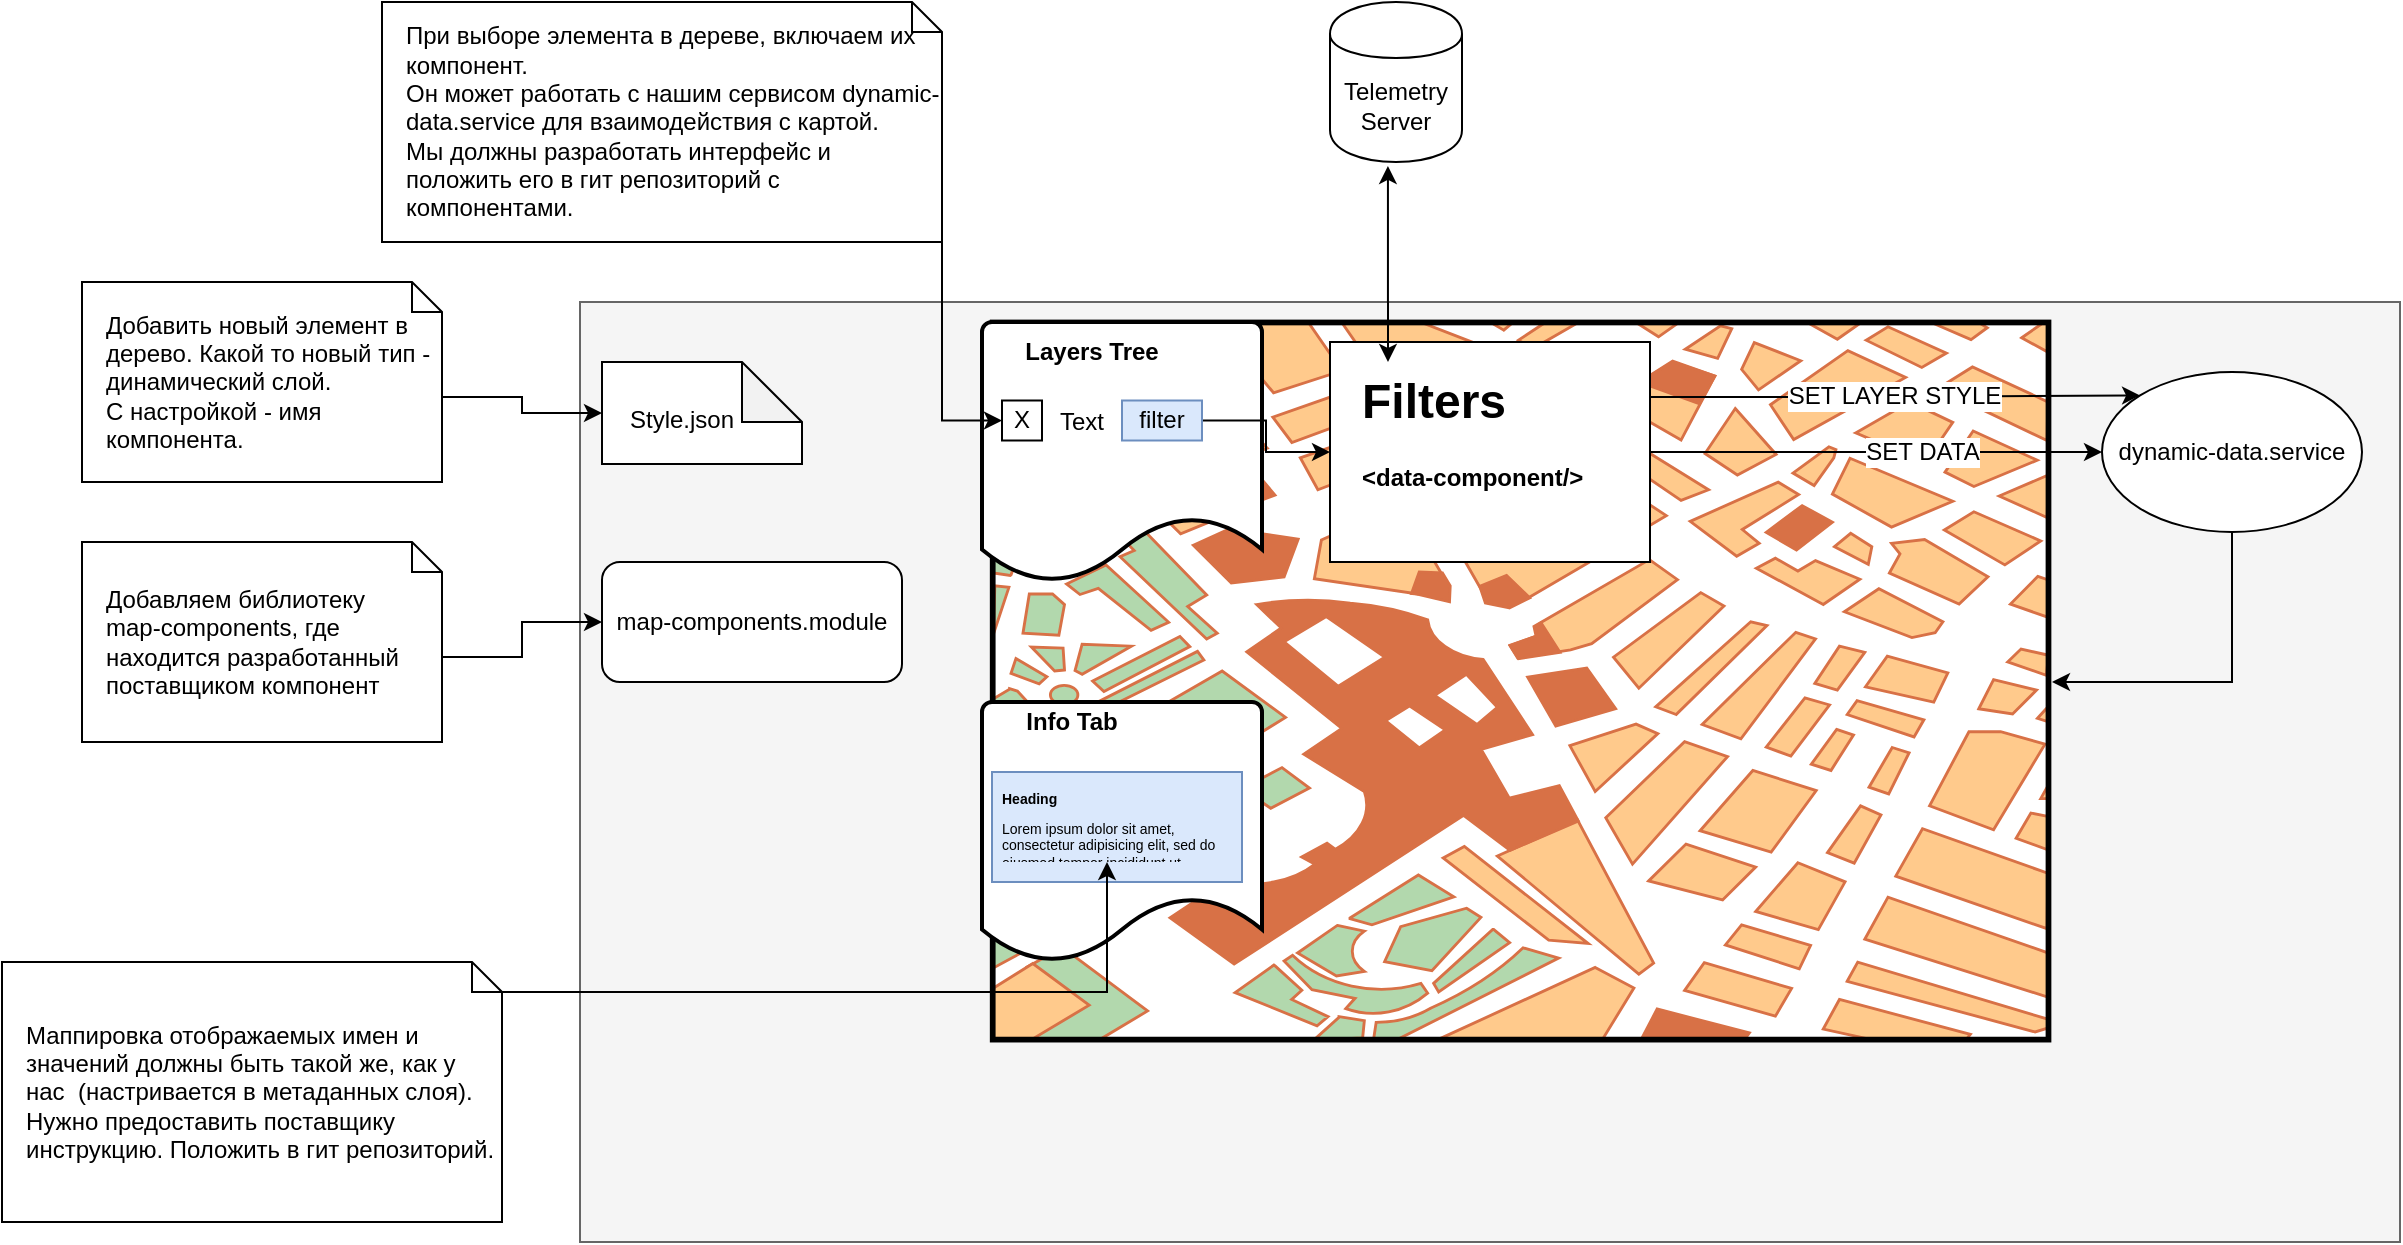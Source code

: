 <mxfile version="12.9.3" type="github"><diagram id="0_kzXPV2eLwPxKDIn51V" name="Page-1"><mxGraphModel dx="2253" dy="794" grid="1" gridSize="10" guides="1" tooltips="1" connect="1" arrows="1" fold="1" page="1" pageScale="1" pageWidth="827" pageHeight="1169" math="0" shadow="0"><root><mxCell id="0"/><mxCell id="1" parent="0"/><mxCell id="vvcTzuOvco1j2ILZwtud-35" value="" style="rounded=0;whiteSpace=wrap;html=1;fillColor=#f5f5f5;strokeColor=#666666;fontColor=#333333;" parent="1" vertex="1"><mxGeometry x="9" y="170" width="910" height="470" as="geometry"/></mxCell><mxCell id="vvcTzuOvco1j2ILZwtud-2" value="" style="verticalLabelPosition=bottom;shadow=0;dashed=0;align=center;html=1;verticalAlign=top;strokeWidth=1;shape=mxgraph.mockup.misc.map;" parent="1" vertex="1"><mxGeometry x="215" y="180" width="530" height="360" as="geometry"/></mxCell><mxCell id="vvcTzuOvco1j2ILZwtud-14" value="" style="shape=image;html=1;verticalAlign=top;verticalLabelPosition=bottom;labelBackgroundColor=#ffffff;imageAspect=0;aspect=fixed;image=https://cdn3.iconfinder.com/data/icons/linecons-free-vector-icons-pack/32/location-128.png" parent="1" vertex="1"><mxGeometry x="390" y="220" width="79" height="79" as="geometry"/></mxCell><mxCell id="vvcTzuOvco1j2ILZwtud-15" value="" style="shape=image;html=1;verticalAlign=top;verticalLabelPosition=bottom;labelBackgroundColor=#ffffff;imageAspect=0;aspect=fixed;image=https://cdn3.iconfinder.com/data/icons/linecons-free-vector-icons-pack/32/location-128.png" parent="1" vertex="1"><mxGeometry x="460" y="430" width="70" height="70" as="geometry"/></mxCell><mxCell id="vvcTzuOvco1j2ILZwtud-16" value="" style="shape=image;html=1;verticalAlign=top;verticalLabelPosition=bottom;labelBackgroundColor=#ffffff;imageAspect=0;aspect=fixed;image=https://cdn3.iconfinder.com/data/icons/linecons-free-vector-icons-pack/32/location-128.png" parent="1" vertex="1"><mxGeometry x="530" y="224.5" width="70" height="70" as="geometry"/></mxCell><mxCell id="vvcTzuOvco1j2ILZwtud-59" value="SET LAYER STYLE" style="edgeStyle=orthogonalEdgeStyle;rounded=0;orthogonalLoop=1;jettySize=auto;html=1;exitX=1;exitY=0.25;exitDx=0;exitDy=0;entryX=0;entryY=0;entryDx=0;entryDy=0;fontSize=12;" parent="1" source="vvcTzuOvco1j2ILZwtud-21" target="vvcTzuOvco1j2ILZwtud-47" edge="1"><mxGeometry relative="1" as="geometry"/></mxCell><mxCell id="vvcTzuOvco1j2ILZwtud-21" value="" style="rounded=0;whiteSpace=wrap;html=1;" parent="1" vertex="1"><mxGeometry x="384" y="190" width="160" height="110" as="geometry"/></mxCell><mxCell id="vvcTzuOvco1j2ILZwtud-20" value="&lt;h1&gt;Filters&lt;/h1&gt;&lt;p&gt;&lt;b&gt;&amp;lt;data-component/&amp;gt;&lt;/b&gt;&lt;/p&gt;" style="text;html=1;strokeColor=none;fillColor=none;spacing=5;spacingTop=-20;whiteSpace=wrap;overflow=hidden;rounded=0;" parent="1" vertex="1"><mxGeometry x="395" y="200" width="140" height="90" as="geometry"/></mxCell><mxCell id="vvcTzuOvco1j2ILZwtud-37" value="" style="strokeWidth=2;html=1;shape=mxgraph.flowchart.document2;whiteSpace=wrap;size=0.25;" parent="1" vertex="1"><mxGeometry x="210" y="370" width="140" height="130" as="geometry"/></mxCell><mxCell id="vvcTzuOvco1j2ILZwtud-38" value="" style="strokeWidth=2;html=1;shape=mxgraph.flowchart.document2;whiteSpace=wrap;size=0.25;" parent="1" vertex="1"><mxGeometry x="210" y="180" width="140" height="130" as="geometry"/></mxCell><mxCell id="vvcTzuOvco1j2ILZwtud-9" value="Text" style="text;html=1;strokeColor=none;fillColor=none;align=center;verticalAlign=middle;whiteSpace=wrap;rounded=0;" parent="1" vertex="1"><mxGeometry x="240" y="220" width="40" height="20" as="geometry"/></mxCell><mxCell id="vvcTzuOvco1j2ILZwtud-25" style="edgeStyle=orthogonalEdgeStyle;rounded=0;orthogonalLoop=1;jettySize=auto;html=1;exitX=1;exitY=0.5;exitDx=0;exitDy=0;" parent="1" source="vvcTzuOvco1j2ILZwtud-12" target="vvcTzuOvco1j2ILZwtud-21" edge="1"><mxGeometry relative="1" as="geometry"/></mxCell><mxCell id="vvcTzuOvco1j2ILZwtud-12" value="filter" style="text;html=1;strokeColor=#6c8ebf;fillColor=#dae8fc;align=center;verticalAlign=middle;whiteSpace=wrap;rounded=0;" parent="1" vertex="1"><mxGeometry x="280" y="219.25" width="40" height="20" as="geometry"/></mxCell><mxCell id="vvcTzuOvco1j2ILZwtud-28" value="X" style="whiteSpace=wrap;html=1;aspect=fixed;" parent="1" vertex="1"><mxGeometry x="220" y="219.25" width="20" height="20" as="geometry"/></mxCell><mxCell id="vvcTzuOvco1j2ILZwtud-36" value="Layers Tree" style="text;html=1;strokeColor=none;fillColor=none;align=center;verticalAlign=middle;whiteSpace=wrap;rounded=0;fontStyle=1" parent="1" vertex="1"><mxGeometry x="220" y="185" width="90" height="20" as="geometry"/></mxCell><mxCell id="vvcTzuOvco1j2ILZwtud-39" value="Info Tab" style="text;html=1;strokeColor=none;fillColor=none;align=center;verticalAlign=middle;whiteSpace=wrap;rounded=0;fontStyle=1" parent="1" vertex="1"><mxGeometry x="210" y="370" width="90" height="20" as="geometry"/></mxCell><mxCell id="vvcTzuOvco1j2ILZwtud-41" value="" style="rounded=0;whiteSpace=wrap;html=1;fillColor=#dae8fc;strokeColor=#6c8ebf;" parent="1" vertex="1"><mxGeometry x="215" y="405" width="125" height="55" as="geometry"/></mxCell><mxCell id="vvcTzuOvco1j2ILZwtud-42" value="&lt;h1 style=&quot;font-size: 7px;&quot;&gt;Heading&lt;/h1&gt;&lt;p style=&quot;font-size: 7px;&quot;&gt;Lorem ipsum dolor sit amet, consectetur adipisicing elit, sed do eiusmod tempor incididunt ut labore et dolore magna aliqua.&lt;/p&gt;" style="text;html=1;strokeColor=none;fillColor=none;spacing=5;spacingTop=-20;whiteSpace=wrap;overflow=hidden;rounded=0;fontSize=7;" parent="1" vertex="1"><mxGeometry x="215" y="420" width="115" height="30" as="geometry"/></mxCell><mxCell id="vvcTzuOvco1j2ILZwtud-44" value="" style="endArrow=classic;startArrow=classic;html=1;fontSize=7;entryX=0.858;entryY=1.033;entryDx=0;entryDy=0;entryPerimeter=0;" parent="1" edge="1"><mxGeometry width="50" height="50" relative="1" as="geometry"><mxPoint x="413" y="200" as="sourcePoint"/><mxPoint x="412.96" y="101.98" as="targetPoint"/></mxGeometry></mxCell><mxCell id="vvcTzuOvco1j2ILZwtud-84" style="edgeStyle=orthogonalEdgeStyle;rounded=0;orthogonalLoop=1;jettySize=auto;html=1;exitX=0.5;exitY=1;exitDx=0;exitDy=0;fontSize=12;" parent="1" source="vvcTzuOvco1j2ILZwtud-47" target="vvcTzuOvco1j2ILZwtud-2" edge="1"><mxGeometry relative="1" as="geometry"/></mxCell><mxCell id="vvcTzuOvco1j2ILZwtud-47" value="&lt;font style=&quot;font-size: 12px&quot;&gt;dynamic-data.service&lt;/font&gt;" style="ellipse;whiteSpace=wrap;html=1;fontSize=7;" parent="1" vertex="1"><mxGeometry x="770" y="205" width="130" height="80" as="geometry"/></mxCell><mxCell id="vvcTzuOvco1j2ILZwtud-57" value="" style="endArrow=classic;html=1;fontSize=12;exitX=1;exitY=0.5;exitDx=0;exitDy=0;entryX=0;entryY=0.5;entryDx=0;entryDy=0;" parent="1" source="vvcTzuOvco1j2ILZwtud-21" target="vvcTzuOvco1j2ILZwtud-47" edge="1"><mxGeometry width="50" height="50" relative="1" as="geometry"><mxPoint x="640" y="440" as="sourcePoint"/><mxPoint x="690" y="390" as="targetPoint"/></mxGeometry></mxCell><mxCell id="vvcTzuOvco1j2ILZwtud-58" value="SET DATA" style="text;html=1;align=center;verticalAlign=middle;resizable=0;points=[];labelBackgroundColor=#ffffff;fontSize=12;" parent="vvcTzuOvco1j2ILZwtud-57" vertex="1" connectable="0"><mxGeometry x="0.203" relative="1" as="geometry"><mxPoint as="offset"/></mxGeometry></mxCell><mxCell id="vvcTzuOvco1j2ILZwtud-60" value="" style="shape=note;whiteSpace=wrap;html=1;backgroundOutline=1;darkOpacity=0.05;fontSize=12;" parent="1" vertex="1"><mxGeometry x="20" y="200" width="100" height="51" as="geometry"/></mxCell><mxCell id="vvcTzuOvco1j2ILZwtud-61" value="Style.json" style="text;html=1;strokeColor=none;fillColor=none;align=center;verticalAlign=middle;whiteSpace=wrap;rounded=0;fontSize=12;" parent="1" vertex="1"><mxGeometry x="40" y="219.25" width="40" height="20" as="geometry"/></mxCell><mxCell id="vvcTzuOvco1j2ILZwtud-76" style="edgeStyle=orthogonalEdgeStyle;rounded=0;orthogonalLoop=1;jettySize=auto;html=1;exitX=0;exitY=0;exitDx=180;exitDy=57.5;exitPerimeter=0;fontSize=12;" parent="1" source="vvcTzuOvco1j2ILZwtud-67" target="vvcTzuOvco1j2ILZwtud-60" edge="1"><mxGeometry relative="1" as="geometry"/></mxCell><mxCell id="vvcTzuOvco1j2ILZwtud-67" value="Добавить новый элемент в дерево. Какой то новый тип - динамический слой.&lt;br&gt;С настройкой - имя компонента." style="shape=note;size=15;align=left;spacingLeft=10;html=1;whiteSpace=wrap;fontSize=12;" parent="1" vertex="1"><mxGeometry x="-240" y="160" width="180" height="100" as="geometry"/></mxCell><mxCell id="vvcTzuOvco1j2ILZwtud-77" style="edgeStyle=orthogonalEdgeStyle;rounded=0;orthogonalLoop=1;jettySize=auto;html=1;exitX=0;exitY=0;exitDx=180;exitDy=57.5;exitPerimeter=0;fontSize=12;" parent="1" source="vvcTzuOvco1j2ILZwtud-73" target="vvcTzuOvco1j2ILZwtud-75" edge="1"><mxGeometry relative="1" as="geometry"/></mxCell><mxCell id="vvcTzuOvco1j2ILZwtud-73" value="Добавляем библиотеку&lt;br&gt;map-components, где находится разработанный поставщиком компонент" style="shape=note;size=15;align=left;spacingLeft=10;html=1;whiteSpace=wrap;fontSize=12;" parent="1" vertex="1"><mxGeometry x="-240" y="290" width="180" height="100" as="geometry"/></mxCell><mxCell id="vvcTzuOvco1j2ILZwtud-75" value="map-components.module" style="rounded=1;whiteSpace=wrap;html=1;fontSize=12;" parent="1" vertex="1"><mxGeometry x="20" y="300" width="150" height="60" as="geometry"/></mxCell><mxCell id="vvcTzuOvco1j2ILZwtud-79" style="edgeStyle=orthogonalEdgeStyle;rounded=0;orthogonalLoop=1;jettySize=auto;html=1;exitX=1;exitY=1;exitDx=0;exitDy=0;exitPerimeter=0;entryX=0;entryY=0.5;entryDx=0;entryDy=0;fontSize=12;" parent="1" source="vvcTzuOvco1j2ILZwtud-78" target="vvcTzuOvco1j2ILZwtud-28" edge="1"><mxGeometry relative="1" as="geometry"/></mxCell><mxCell id="vvcTzuOvco1j2ILZwtud-78" value="При выборе элемента в дереве, включаем их компонент. &lt;br&gt;Он может работать с нашим сервисом&amp;nbsp;&lt;span style=&quot;text-align: center&quot;&gt;dynamic-data.service для взаимодействия с картой.&lt;br&gt;Мы должны разработать интерфейс и положить его в гит репозиторий с компонентами.&lt;br&gt;&lt;/span&gt;" style="shape=note;size=15;align=left;spacingLeft=10;html=1;whiteSpace=wrap;fontSize=12;" parent="1" vertex="1"><mxGeometry x="-90" y="20" width="280" height="120" as="geometry"/></mxCell><mxCell id="vvcTzuOvco1j2ILZwtud-80" value="Telemetry Server" style="shape=cylinder;whiteSpace=wrap;html=1;boundedLbl=1;backgroundOutline=1;fontSize=12;" parent="1" vertex="1"><mxGeometry x="384" y="20" width="66" height="80" as="geometry"/></mxCell><mxCell id="vvcTzuOvco1j2ILZwtud-82" style="edgeStyle=orthogonalEdgeStyle;rounded=0;orthogonalLoop=1;jettySize=auto;html=1;exitX=0;exitY=0;exitDx=180;exitDy=15;exitPerimeter=0;entryX=0.5;entryY=1;entryDx=0;entryDy=0;fontSize=12;" parent="1" source="vvcTzuOvco1j2ILZwtud-81" target="vvcTzuOvco1j2ILZwtud-42" edge="1"><mxGeometry relative="1" as="geometry"/></mxCell><mxCell id="vvcTzuOvco1j2ILZwtud-81" value="Маппировка отображаемых имен и значений должны быть такой же, как у нас&amp;nbsp; (настривается в метаданных слоя). Нужно предоставить поставщику инструкцию. Положить в гит репозиторий." style="shape=note;size=15;align=left;spacingLeft=10;html=1;whiteSpace=wrap;fontSize=12;" parent="1" vertex="1"><mxGeometry x="-280" y="500" width="250" height="130" as="geometry"/></mxCell></root></mxGraphModel></diagram></mxfile>